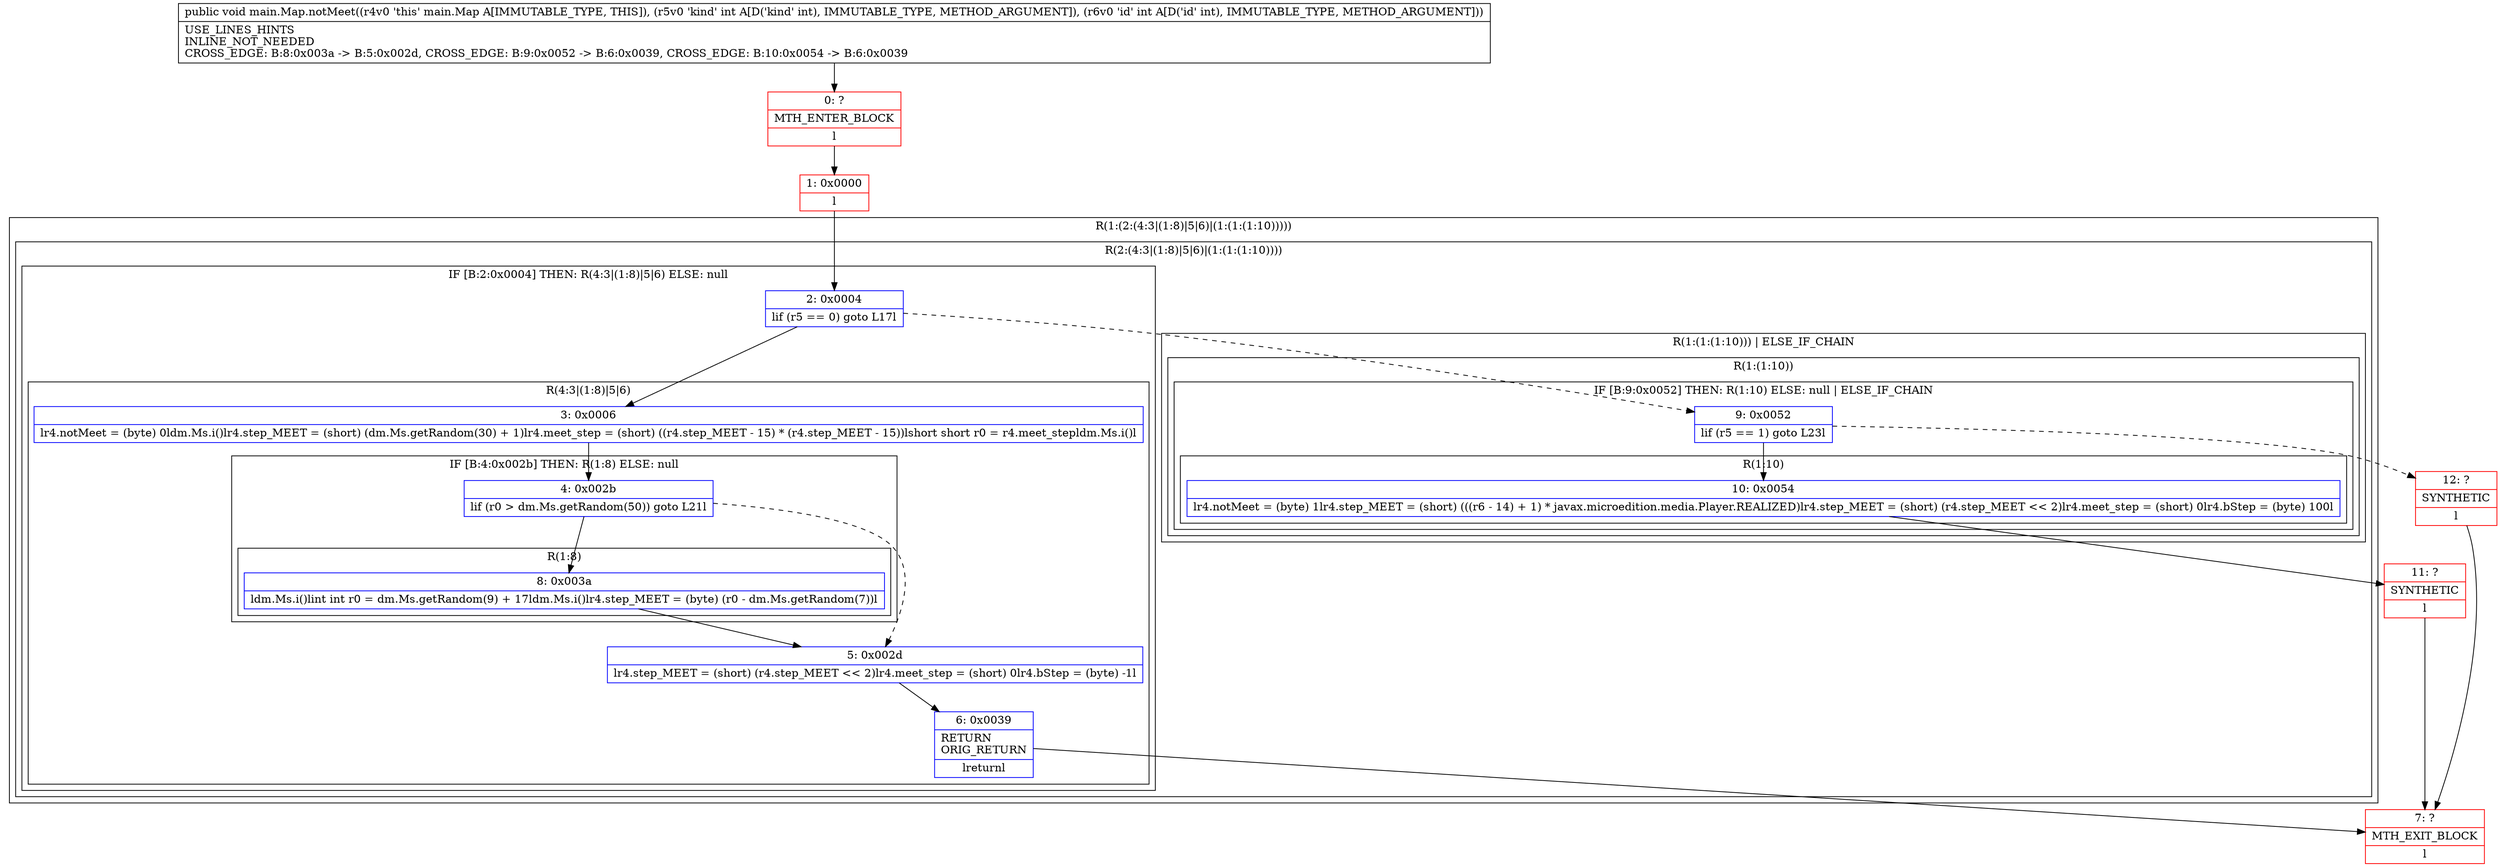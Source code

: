 digraph "CFG formain.Map.notMeet(II)V" {
subgraph cluster_Region_1235107802 {
label = "R(1:(2:(4:3|(1:8)|5|6)|(1:(1:(1:10)))))";
node [shape=record,color=blue];
subgraph cluster_Region_1357299807 {
label = "R(2:(4:3|(1:8)|5|6)|(1:(1:(1:10))))";
node [shape=record,color=blue];
subgraph cluster_IfRegion_1822076175 {
label = "IF [B:2:0x0004] THEN: R(4:3|(1:8)|5|6) ELSE: null";
node [shape=record,color=blue];
Node_2 [shape=record,label="{2\:\ 0x0004|lif (r5 == 0) goto L17l}"];
subgraph cluster_Region_207845987 {
label = "R(4:3|(1:8)|5|6)";
node [shape=record,color=blue];
Node_3 [shape=record,label="{3\:\ 0x0006|lr4.notMeet = (byte) 0ldm.Ms.i()lr4.step_MEET = (short) (dm.Ms.getRandom(30) + 1)lr4.meet_step = (short) ((r4.step_MEET \- 15) * (r4.step_MEET \- 15))lshort short r0 = r4.meet_stepldm.Ms.i()l}"];
subgraph cluster_IfRegion_1171364155 {
label = "IF [B:4:0x002b] THEN: R(1:8) ELSE: null";
node [shape=record,color=blue];
Node_4 [shape=record,label="{4\:\ 0x002b|lif (r0 \> dm.Ms.getRandom(50)) goto L21l}"];
subgraph cluster_Region_1239078403 {
label = "R(1:8)";
node [shape=record,color=blue];
Node_8 [shape=record,label="{8\:\ 0x003a|ldm.Ms.i()lint int r0 = dm.Ms.getRandom(9) + 17ldm.Ms.i()lr4.step_MEET = (byte) (r0 \- dm.Ms.getRandom(7))l}"];
}
}
Node_5 [shape=record,label="{5\:\ 0x002d|lr4.step_MEET = (short) (r4.step_MEET \<\< 2)lr4.meet_step = (short) 0lr4.bStep = (byte) \-1l}"];
Node_6 [shape=record,label="{6\:\ 0x0039|RETURN\lORIG_RETURN\l|lreturnl}"];
}
}
subgraph cluster_Region_639866442 {
label = "R(1:(1:(1:10))) | ELSE_IF_CHAIN\l";
node [shape=record,color=blue];
subgraph cluster_Region_519769531 {
label = "R(1:(1:10))";
node [shape=record,color=blue];
subgraph cluster_IfRegion_2029638147 {
label = "IF [B:9:0x0052] THEN: R(1:10) ELSE: null | ELSE_IF_CHAIN\l";
node [shape=record,color=blue];
Node_9 [shape=record,label="{9\:\ 0x0052|lif (r5 == 1) goto L23l}"];
subgraph cluster_Region_1093855942 {
label = "R(1:10)";
node [shape=record,color=blue];
Node_10 [shape=record,label="{10\:\ 0x0054|lr4.notMeet = (byte) 1lr4.step_MEET = (short) (((r6 \- 14) + 1) * javax.microedition.media.Player.REALIZED)lr4.step_MEET = (short) (r4.step_MEET \<\< 2)lr4.meet_step = (short) 0lr4.bStep = (byte) 100l}"];
}
}
}
}
}
}
Node_0 [shape=record,color=red,label="{0\:\ ?|MTH_ENTER_BLOCK\l|l}"];
Node_1 [shape=record,color=red,label="{1\:\ 0x0000|l}"];
Node_7 [shape=record,color=red,label="{7\:\ ?|MTH_EXIT_BLOCK\l|l}"];
Node_11 [shape=record,color=red,label="{11\:\ ?|SYNTHETIC\l|l}"];
Node_12 [shape=record,color=red,label="{12\:\ ?|SYNTHETIC\l|l}"];
MethodNode[shape=record,label="{public void main.Map.notMeet((r4v0 'this' main.Map A[IMMUTABLE_TYPE, THIS]), (r5v0 'kind' int A[D('kind' int), IMMUTABLE_TYPE, METHOD_ARGUMENT]), (r6v0 'id' int A[D('id' int), IMMUTABLE_TYPE, METHOD_ARGUMENT]))  | USE_LINES_HINTS\lINLINE_NOT_NEEDED\lCROSS_EDGE: B:8:0x003a \-\> B:5:0x002d, CROSS_EDGE: B:9:0x0052 \-\> B:6:0x0039, CROSS_EDGE: B:10:0x0054 \-\> B:6:0x0039\l}"];
MethodNode -> Node_0;
Node_2 -> Node_3;
Node_2 -> Node_9[style=dashed];
Node_3 -> Node_4;
Node_4 -> Node_5[style=dashed];
Node_4 -> Node_8;
Node_8 -> Node_5;
Node_5 -> Node_6;
Node_6 -> Node_7;
Node_9 -> Node_10;
Node_9 -> Node_12[style=dashed];
Node_10 -> Node_11;
Node_0 -> Node_1;
Node_1 -> Node_2;
Node_11 -> Node_7;
Node_12 -> Node_7;
}

